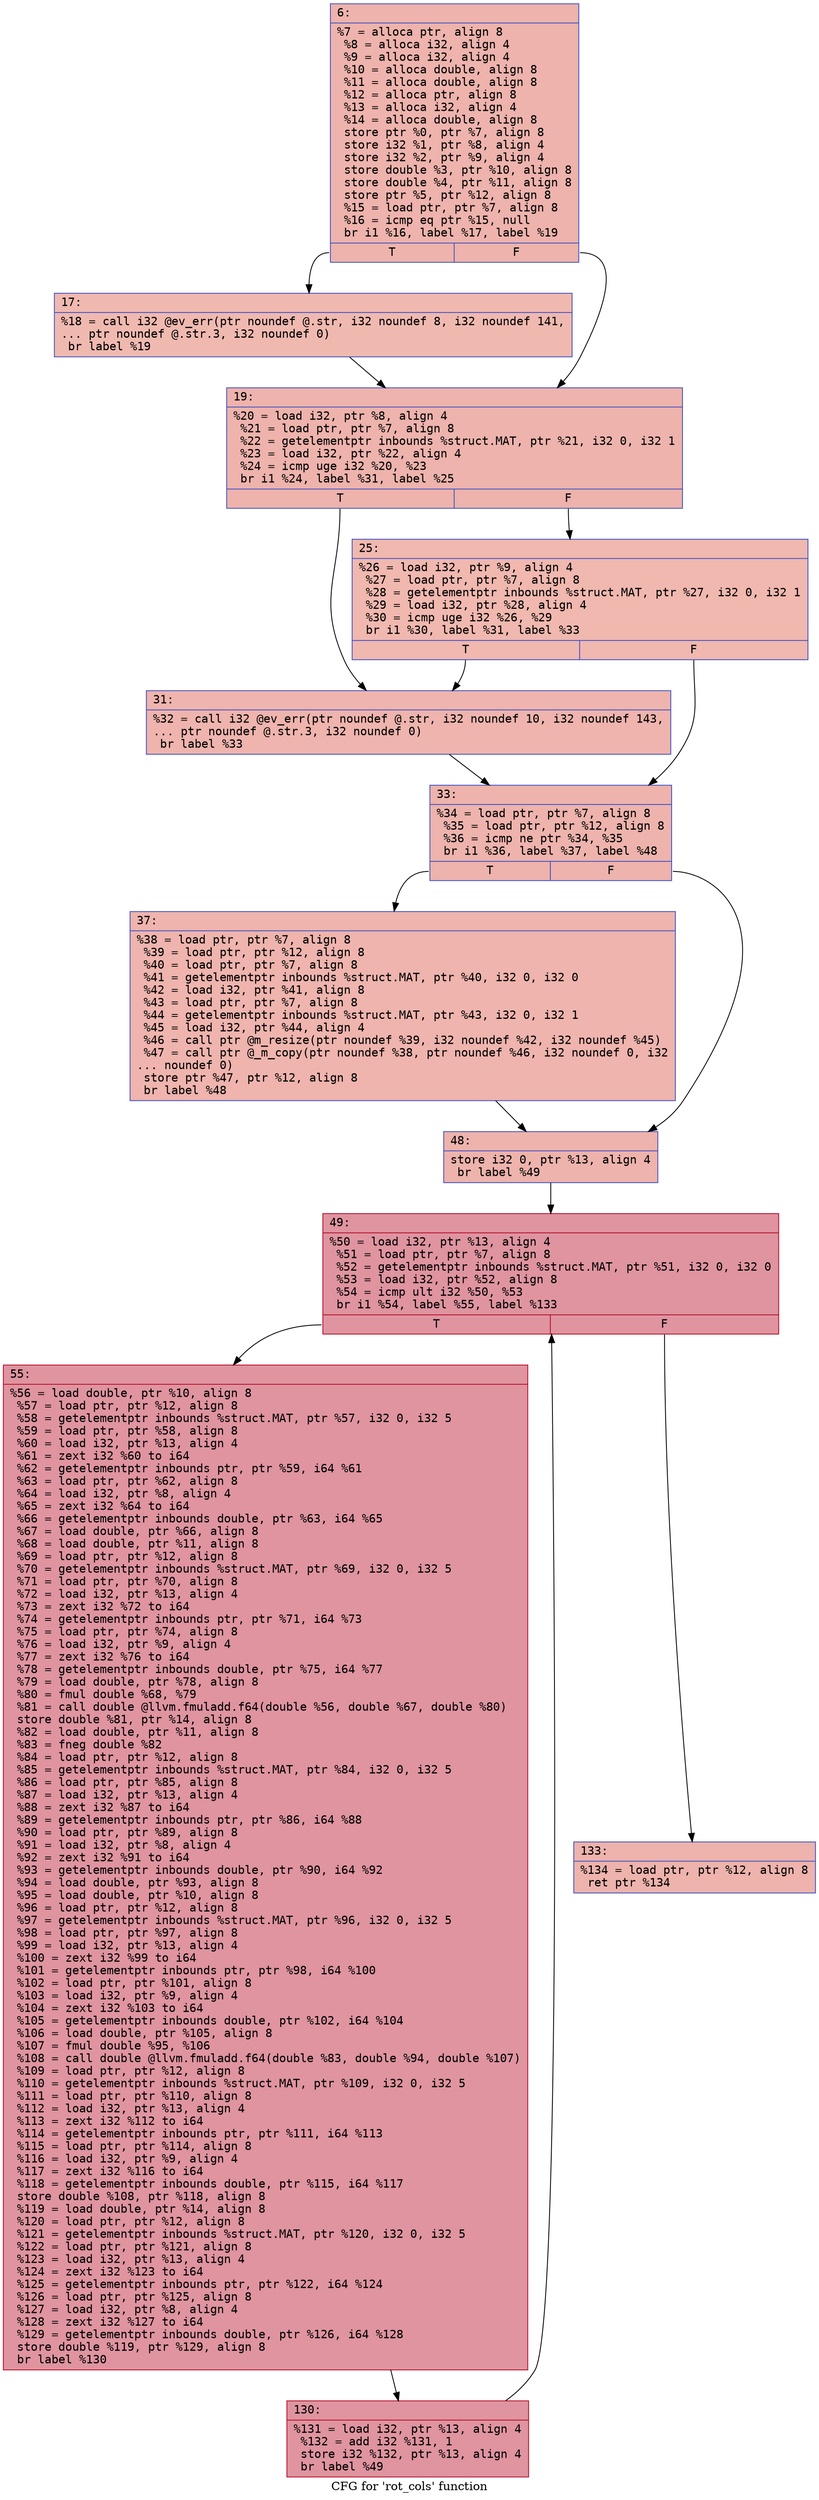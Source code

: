 digraph "CFG for 'rot_cols' function" {
	label="CFG for 'rot_cols' function";

	Node0x60000316a5d0 [shape=record,color="#3d50c3ff", style=filled, fillcolor="#d6524470" fontname="Courier",label="{6:\l|  %7 = alloca ptr, align 8\l  %8 = alloca i32, align 4\l  %9 = alloca i32, align 4\l  %10 = alloca double, align 8\l  %11 = alloca double, align 8\l  %12 = alloca ptr, align 8\l  %13 = alloca i32, align 4\l  %14 = alloca double, align 8\l  store ptr %0, ptr %7, align 8\l  store i32 %1, ptr %8, align 4\l  store i32 %2, ptr %9, align 4\l  store double %3, ptr %10, align 8\l  store double %4, ptr %11, align 8\l  store ptr %5, ptr %12, align 8\l  %15 = load ptr, ptr %7, align 8\l  %16 = icmp eq ptr %15, null\l  br i1 %16, label %17, label %19\l|{<s0>T|<s1>F}}"];
	Node0x60000316a5d0:s0 -> Node0x60000316a620[tooltip="6 -> 17\nProbability 37.50%" ];
	Node0x60000316a5d0:s1 -> Node0x60000316a670[tooltip="6 -> 19\nProbability 62.50%" ];
	Node0x60000316a620 [shape=record,color="#3d50c3ff", style=filled, fillcolor="#de614d70" fontname="Courier",label="{17:\l|  %18 = call i32 @ev_err(ptr noundef @.str, i32 noundef 8, i32 noundef 141,\l... ptr noundef @.str.3, i32 noundef 0)\l  br label %19\l}"];
	Node0x60000316a620 -> Node0x60000316a670[tooltip="17 -> 19\nProbability 100.00%" ];
	Node0x60000316a670 [shape=record,color="#3d50c3ff", style=filled, fillcolor="#d6524470" fontname="Courier",label="{19:\l|  %20 = load i32, ptr %8, align 4\l  %21 = load ptr, ptr %7, align 8\l  %22 = getelementptr inbounds %struct.MAT, ptr %21, i32 0, i32 1\l  %23 = load i32, ptr %22, align 4\l  %24 = icmp uge i32 %20, %23\l  br i1 %24, label %31, label %25\l|{<s0>T|<s1>F}}"];
	Node0x60000316a670:s0 -> Node0x60000316a710[tooltip="19 -> 31\nProbability 50.00%" ];
	Node0x60000316a670:s1 -> Node0x60000316a6c0[tooltip="19 -> 25\nProbability 50.00%" ];
	Node0x60000316a6c0 [shape=record,color="#3d50c3ff", style=filled, fillcolor="#dc5d4a70" fontname="Courier",label="{25:\l|  %26 = load i32, ptr %9, align 4\l  %27 = load ptr, ptr %7, align 8\l  %28 = getelementptr inbounds %struct.MAT, ptr %27, i32 0, i32 1\l  %29 = load i32, ptr %28, align 4\l  %30 = icmp uge i32 %26, %29\l  br i1 %30, label %31, label %33\l|{<s0>T|<s1>F}}"];
	Node0x60000316a6c0:s0 -> Node0x60000316a710[tooltip="25 -> 31\nProbability 50.00%" ];
	Node0x60000316a6c0:s1 -> Node0x60000316a760[tooltip="25 -> 33\nProbability 50.00%" ];
	Node0x60000316a710 [shape=record,color="#3d50c3ff", style=filled, fillcolor="#d8564670" fontname="Courier",label="{31:\l|  %32 = call i32 @ev_err(ptr noundef @.str, i32 noundef 10, i32 noundef 143,\l... ptr noundef @.str.3, i32 noundef 0)\l  br label %33\l}"];
	Node0x60000316a710 -> Node0x60000316a760[tooltip="31 -> 33\nProbability 100.00%" ];
	Node0x60000316a760 [shape=record,color="#3d50c3ff", style=filled, fillcolor="#d6524470" fontname="Courier",label="{33:\l|  %34 = load ptr, ptr %7, align 8\l  %35 = load ptr, ptr %12, align 8\l  %36 = icmp ne ptr %34, %35\l  br i1 %36, label %37, label %48\l|{<s0>T|<s1>F}}"];
	Node0x60000316a760:s0 -> Node0x60000316a7b0[tooltip="33 -> 37\nProbability 62.50%" ];
	Node0x60000316a760:s1 -> Node0x60000316a800[tooltip="33 -> 48\nProbability 37.50%" ];
	Node0x60000316a7b0 [shape=record,color="#3d50c3ff", style=filled, fillcolor="#d8564670" fontname="Courier",label="{37:\l|  %38 = load ptr, ptr %7, align 8\l  %39 = load ptr, ptr %12, align 8\l  %40 = load ptr, ptr %7, align 8\l  %41 = getelementptr inbounds %struct.MAT, ptr %40, i32 0, i32 0\l  %42 = load i32, ptr %41, align 8\l  %43 = load ptr, ptr %7, align 8\l  %44 = getelementptr inbounds %struct.MAT, ptr %43, i32 0, i32 1\l  %45 = load i32, ptr %44, align 4\l  %46 = call ptr @m_resize(ptr noundef %39, i32 noundef %42, i32 noundef %45)\l  %47 = call ptr @_m_copy(ptr noundef %38, ptr noundef %46, i32 noundef 0, i32\l... noundef 0)\l  store ptr %47, ptr %12, align 8\l  br label %48\l}"];
	Node0x60000316a7b0 -> Node0x60000316a800[tooltip="37 -> 48\nProbability 100.00%" ];
	Node0x60000316a800 [shape=record,color="#3d50c3ff", style=filled, fillcolor="#d6524470" fontname="Courier",label="{48:\l|  store i32 0, ptr %13, align 4\l  br label %49\l}"];
	Node0x60000316a800 -> Node0x60000316a850[tooltip="48 -> 49\nProbability 100.00%" ];
	Node0x60000316a850 [shape=record,color="#b70d28ff", style=filled, fillcolor="#b70d2870" fontname="Courier",label="{49:\l|  %50 = load i32, ptr %13, align 4\l  %51 = load ptr, ptr %7, align 8\l  %52 = getelementptr inbounds %struct.MAT, ptr %51, i32 0, i32 0\l  %53 = load i32, ptr %52, align 8\l  %54 = icmp ult i32 %50, %53\l  br i1 %54, label %55, label %133\l|{<s0>T|<s1>F}}"];
	Node0x60000316a850:s0 -> Node0x60000316a8a0[tooltip="49 -> 55\nProbability 96.88%" ];
	Node0x60000316a850:s1 -> Node0x60000316a940[tooltip="49 -> 133\nProbability 3.12%" ];
	Node0x60000316a8a0 [shape=record,color="#b70d28ff", style=filled, fillcolor="#b70d2870" fontname="Courier",label="{55:\l|  %56 = load double, ptr %10, align 8\l  %57 = load ptr, ptr %12, align 8\l  %58 = getelementptr inbounds %struct.MAT, ptr %57, i32 0, i32 5\l  %59 = load ptr, ptr %58, align 8\l  %60 = load i32, ptr %13, align 4\l  %61 = zext i32 %60 to i64\l  %62 = getelementptr inbounds ptr, ptr %59, i64 %61\l  %63 = load ptr, ptr %62, align 8\l  %64 = load i32, ptr %8, align 4\l  %65 = zext i32 %64 to i64\l  %66 = getelementptr inbounds double, ptr %63, i64 %65\l  %67 = load double, ptr %66, align 8\l  %68 = load double, ptr %11, align 8\l  %69 = load ptr, ptr %12, align 8\l  %70 = getelementptr inbounds %struct.MAT, ptr %69, i32 0, i32 5\l  %71 = load ptr, ptr %70, align 8\l  %72 = load i32, ptr %13, align 4\l  %73 = zext i32 %72 to i64\l  %74 = getelementptr inbounds ptr, ptr %71, i64 %73\l  %75 = load ptr, ptr %74, align 8\l  %76 = load i32, ptr %9, align 4\l  %77 = zext i32 %76 to i64\l  %78 = getelementptr inbounds double, ptr %75, i64 %77\l  %79 = load double, ptr %78, align 8\l  %80 = fmul double %68, %79\l  %81 = call double @llvm.fmuladd.f64(double %56, double %67, double %80)\l  store double %81, ptr %14, align 8\l  %82 = load double, ptr %11, align 8\l  %83 = fneg double %82\l  %84 = load ptr, ptr %12, align 8\l  %85 = getelementptr inbounds %struct.MAT, ptr %84, i32 0, i32 5\l  %86 = load ptr, ptr %85, align 8\l  %87 = load i32, ptr %13, align 4\l  %88 = zext i32 %87 to i64\l  %89 = getelementptr inbounds ptr, ptr %86, i64 %88\l  %90 = load ptr, ptr %89, align 8\l  %91 = load i32, ptr %8, align 4\l  %92 = zext i32 %91 to i64\l  %93 = getelementptr inbounds double, ptr %90, i64 %92\l  %94 = load double, ptr %93, align 8\l  %95 = load double, ptr %10, align 8\l  %96 = load ptr, ptr %12, align 8\l  %97 = getelementptr inbounds %struct.MAT, ptr %96, i32 0, i32 5\l  %98 = load ptr, ptr %97, align 8\l  %99 = load i32, ptr %13, align 4\l  %100 = zext i32 %99 to i64\l  %101 = getelementptr inbounds ptr, ptr %98, i64 %100\l  %102 = load ptr, ptr %101, align 8\l  %103 = load i32, ptr %9, align 4\l  %104 = zext i32 %103 to i64\l  %105 = getelementptr inbounds double, ptr %102, i64 %104\l  %106 = load double, ptr %105, align 8\l  %107 = fmul double %95, %106\l  %108 = call double @llvm.fmuladd.f64(double %83, double %94, double %107)\l  %109 = load ptr, ptr %12, align 8\l  %110 = getelementptr inbounds %struct.MAT, ptr %109, i32 0, i32 5\l  %111 = load ptr, ptr %110, align 8\l  %112 = load i32, ptr %13, align 4\l  %113 = zext i32 %112 to i64\l  %114 = getelementptr inbounds ptr, ptr %111, i64 %113\l  %115 = load ptr, ptr %114, align 8\l  %116 = load i32, ptr %9, align 4\l  %117 = zext i32 %116 to i64\l  %118 = getelementptr inbounds double, ptr %115, i64 %117\l  store double %108, ptr %118, align 8\l  %119 = load double, ptr %14, align 8\l  %120 = load ptr, ptr %12, align 8\l  %121 = getelementptr inbounds %struct.MAT, ptr %120, i32 0, i32 5\l  %122 = load ptr, ptr %121, align 8\l  %123 = load i32, ptr %13, align 4\l  %124 = zext i32 %123 to i64\l  %125 = getelementptr inbounds ptr, ptr %122, i64 %124\l  %126 = load ptr, ptr %125, align 8\l  %127 = load i32, ptr %8, align 4\l  %128 = zext i32 %127 to i64\l  %129 = getelementptr inbounds double, ptr %126, i64 %128\l  store double %119, ptr %129, align 8\l  br label %130\l}"];
	Node0x60000316a8a0 -> Node0x60000316a8f0[tooltip="55 -> 130\nProbability 100.00%" ];
	Node0x60000316a8f0 [shape=record,color="#b70d28ff", style=filled, fillcolor="#b70d2870" fontname="Courier",label="{130:\l|  %131 = load i32, ptr %13, align 4\l  %132 = add i32 %131, 1\l  store i32 %132, ptr %13, align 4\l  br label %49\l}"];
	Node0x60000316a8f0 -> Node0x60000316a850[tooltip="130 -> 49\nProbability 100.00%" ];
	Node0x60000316a940 [shape=record,color="#3d50c3ff", style=filled, fillcolor="#d6524470" fontname="Courier",label="{133:\l|  %134 = load ptr, ptr %12, align 8\l  ret ptr %134\l}"];
}
